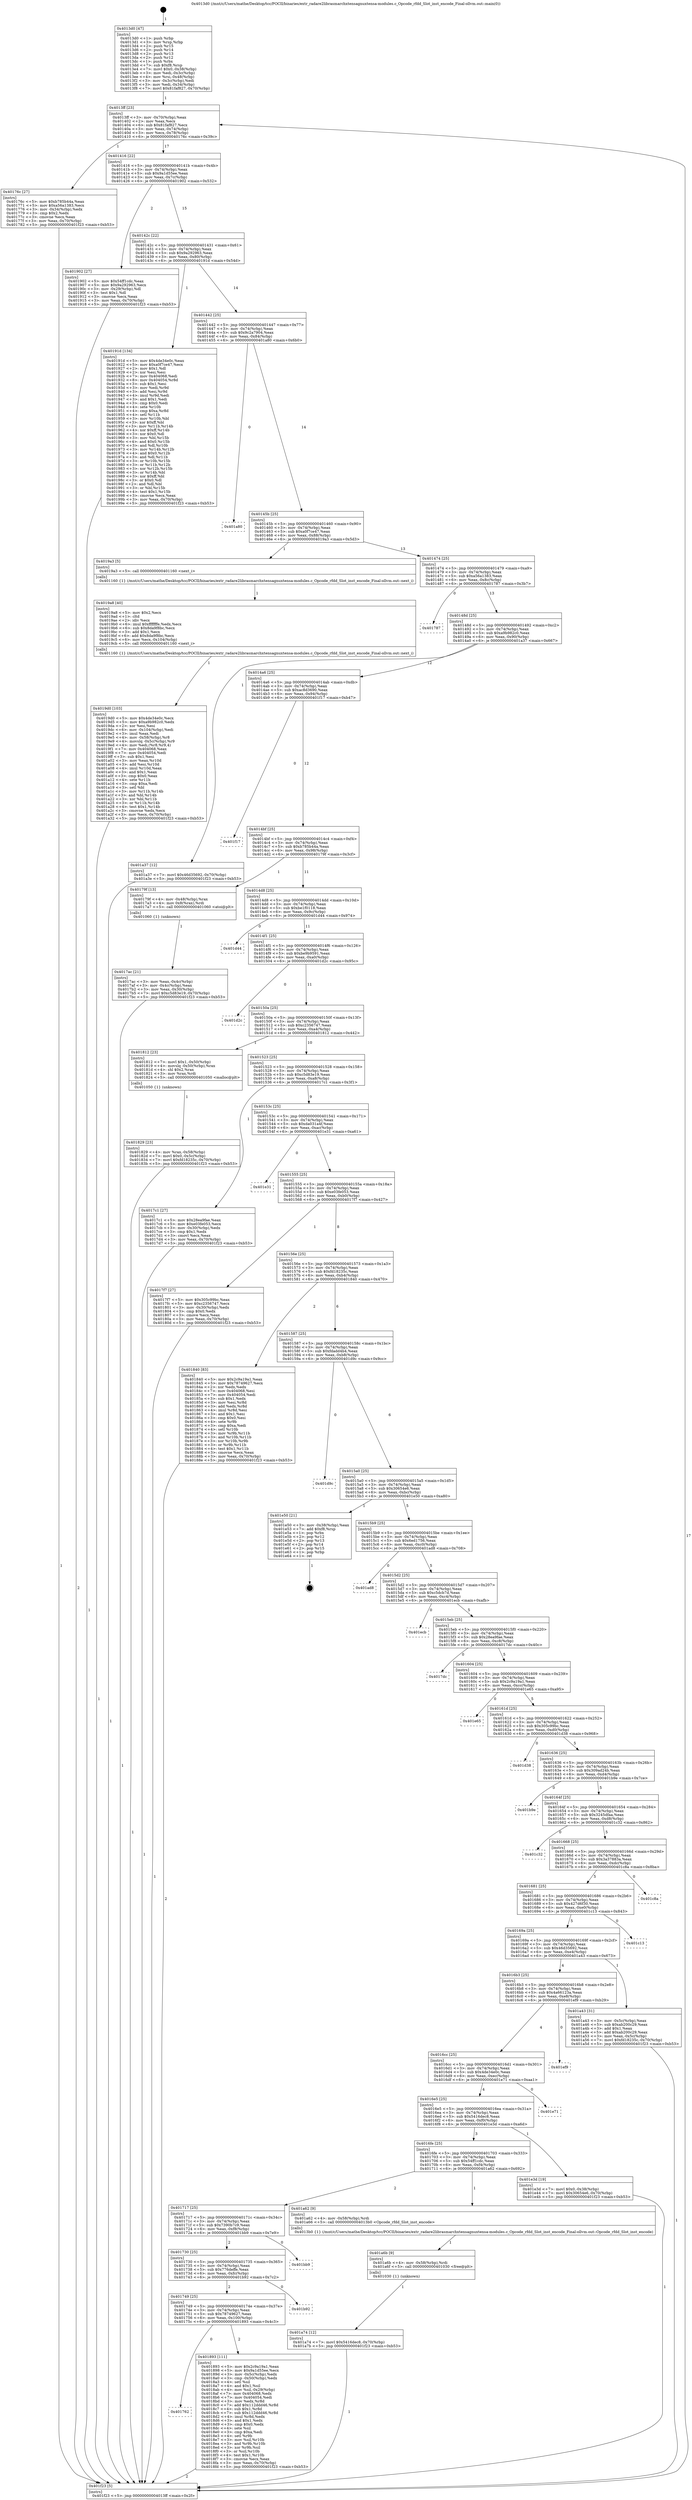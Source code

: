 digraph "0x4013d0" {
  label = "0x4013d0 (/mnt/c/Users/mathe/Desktop/tcc/POCII/binaries/extr_radare2librasmarchxtensagnuxtensa-modules.c_Opcode_rfdd_Slot_inst_encode_Final-ollvm.out::main(0))"
  labelloc = "t"
  node[shape=record]

  Entry [label="",width=0.3,height=0.3,shape=circle,fillcolor=black,style=filled]
  "0x4013ff" [label="{
     0x4013ff [23]\l
     | [instrs]\l
     &nbsp;&nbsp;0x4013ff \<+3\>: mov -0x70(%rbp),%eax\l
     &nbsp;&nbsp;0x401402 \<+2\>: mov %eax,%ecx\l
     &nbsp;&nbsp;0x401404 \<+6\>: sub $0x81faf827,%ecx\l
     &nbsp;&nbsp;0x40140a \<+3\>: mov %eax,-0x74(%rbp)\l
     &nbsp;&nbsp;0x40140d \<+3\>: mov %ecx,-0x78(%rbp)\l
     &nbsp;&nbsp;0x401410 \<+6\>: je 000000000040176c \<main+0x39c\>\l
  }"]
  "0x40176c" [label="{
     0x40176c [27]\l
     | [instrs]\l
     &nbsp;&nbsp;0x40176c \<+5\>: mov $0xb785b44a,%eax\l
     &nbsp;&nbsp;0x401771 \<+5\>: mov $0xa56a1383,%ecx\l
     &nbsp;&nbsp;0x401776 \<+3\>: mov -0x34(%rbp),%edx\l
     &nbsp;&nbsp;0x401779 \<+3\>: cmp $0x2,%edx\l
     &nbsp;&nbsp;0x40177c \<+3\>: cmovne %ecx,%eax\l
     &nbsp;&nbsp;0x40177f \<+3\>: mov %eax,-0x70(%rbp)\l
     &nbsp;&nbsp;0x401782 \<+5\>: jmp 0000000000401f23 \<main+0xb53\>\l
  }"]
  "0x401416" [label="{
     0x401416 [22]\l
     | [instrs]\l
     &nbsp;&nbsp;0x401416 \<+5\>: jmp 000000000040141b \<main+0x4b\>\l
     &nbsp;&nbsp;0x40141b \<+3\>: mov -0x74(%rbp),%eax\l
     &nbsp;&nbsp;0x40141e \<+5\>: sub $0x9a1d55ee,%eax\l
     &nbsp;&nbsp;0x401423 \<+3\>: mov %eax,-0x7c(%rbp)\l
     &nbsp;&nbsp;0x401426 \<+6\>: je 0000000000401902 \<main+0x532\>\l
  }"]
  "0x401f23" [label="{
     0x401f23 [5]\l
     | [instrs]\l
     &nbsp;&nbsp;0x401f23 \<+5\>: jmp 00000000004013ff \<main+0x2f\>\l
  }"]
  "0x4013d0" [label="{
     0x4013d0 [47]\l
     | [instrs]\l
     &nbsp;&nbsp;0x4013d0 \<+1\>: push %rbp\l
     &nbsp;&nbsp;0x4013d1 \<+3\>: mov %rsp,%rbp\l
     &nbsp;&nbsp;0x4013d4 \<+2\>: push %r15\l
     &nbsp;&nbsp;0x4013d6 \<+2\>: push %r14\l
     &nbsp;&nbsp;0x4013d8 \<+2\>: push %r13\l
     &nbsp;&nbsp;0x4013da \<+2\>: push %r12\l
     &nbsp;&nbsp;0x4013dc \<+1\>: push %rbx\l
     &nbsp;&nbsp;0x4013dd \<+7\>: sub $0xf8,%rsp\l
     &nbsp;&nbsp;0x4013e4 \<+7\>: movl $0x0,-0x38(%rbp)\l
     &nbsp;&nbsp;0x4013eb \<+3\>: mov %edi,-0x3c(%rbp)\l
     &nbsp;&nbsp;0x4013ee \<+4\>: mov %rsi,-0x48(%rbp)\l
     &nbsp;&nbsp;0x4013f2 \<+3\>: mov -0x3c(%rbp),%edi\l
     &nbsp;&nbsp;0x4013f5 \<+3\>: mov %edi,-0x34(%rbp)\l
     &nbsp;&nbsp;0x4013f8 \<+7\>: movl $0x81faf827,-0x70(%rbp)\l
  }"]
  Exit [label="",width=0.3,height=0.3,shape=circle,fillcolor=black,style=filled,peripheries=2]
  "0x401902" [label="{
     0x401902 [27]\l
     | [instrs]\l
     &nbsp;&nbsp;0x401902 \<+5\>: mov $0x54ff1cdc,%eax\l
     &nbsp;&nbsp;0x401907 \<+5\>: mov $0x9a292963,%ecx\l
     &nbsp;&nbsp;0x40190c \<+3\>: mov -0x29(%rbp),%dl\l
     &nbsp;&nbsp;0x40190f \<+3\>: test $0x1,%dl\l
     &nbsp;&nbsp;0x401912 \<+3\>: cmovne %ecx,%eax\l
     &nbsp;&nbsp;0x401915 \<+3\>: mov %eax,-0x70(%rbp)\l
     &nbsp;&nbsp;0x401918 \<+5\>: jmp 0000000000401f23 \<main+0xb53\>\l
  }"]
  "0x40142c" [label="{
     0x40142c [22]\l
     | [instrs]\l
     &nbsp;&nbsp;0x40142c \<+5\>: jmp 0000000000401431 \<main+0x61\>\l
     &nbsp;&nbsp;0x401431 \<+3\>: mov -0x74(%rbp),%eax\l
     &nbsp;&nbsp;0x401434 \<+5\>: sub $0x9a292963,%eax\l
     &nbsp;&nbsp;0x401439 \<+3\>: mov %eax,-0x80(%rbp)\l
     &nbsp;&nbsp;0x40143c \<+6\>: je 000000000040191d \<main+0x54d\>\l
  }"]
  "0x401a74" [label="{
     0x401a74 [12]\l
     | [instrs]\l
     &nbsp;&nbsp;0x401a74 \<+7\>: movl $0x5416dec8,-0x70(%rbp)\l
     &nbsp;&nbsp;0x401a7b \<+5\>: jmp 0000000000401f23 \<main+0xb53\>\l
  }"]
  "0x40191d" [label="{
     0x40191d [134]\l
     | [instrs]\l
     &nbsp;&nbsp;0x40191d \<+5\>: mov $0x4de34e0c,%eax\l
     &nbsp;&nbsp;0x401922 \<+5\>: mov $0xa0f7ce47,%ecx\l
     &nbsp;&nbsp;0x401927 \<+2\>: mov $0x1,%dl\l
     &nbsp;&nbsp;0x401929 \<+2\>: xor %esi,%esi\l
     &nbsp;&nbsp;0x40192b \<+7\>: mov 0x404068,%edi\l
     &nbsp;&nbsp;0x401932 \<+8\>: mov 0x404054,%r8d\l
     &nbsp;&nbsp;0x40193a \<+3\>: sub $0x1,%esi\l
     &nbsp;&nbsp;0x40193d \<+3\>: mov %edi,%r9d\l
     &nbsp;&nbsp;0x401940 \<+3\>: add %esi,%r9d\l
     &nbsp;&nbsp;0x401943 \<+4\>: imul %r9d,%edi\l
     &nbsp;&nbsp;0x401947 \<+3\>: and $0x1,%edi\l
     &nbsp;&nbsp;0x40194a \<+3\>: cmp $0x0,%edi\l
     &nbsp;&nbsp;0x40194d \<+4\>: sete %r10b\l
     &nbsp;&nbsp;0x401951 \<+4\>: cmp $0xa,%r8d\l
     &nbsp;&nbsp;0x401955 \<+4\>: setl %r11b\l
     &nbsp;&nbsp;0x401959 \<+3\>: mov %r10b,%bl\l
     &nbsp;&nbsp;0x40195c \<+3\>: xor $0xff,%bl\l
     &nbsp;&nbsp;0x40195f \<+3\>: mov %r11b,%r14b\l
     &nbsp;&nbsp;0x401962 \<+4\>: xor $0xff,%r14b\l
     &nbsp;&nbsp;0x401966 \<+3\>: xor $0x0,%dl\l
     &nbsp;&nbsp;0x401969 \<+3\>: mov %bl,%r15b\l
     &nbsp;&nbsp;0x40196c \<+4\>: and $0x0,%r15b\l
     &nbsp;&nbsp;0x401970 \<+3\>: and %dl,%r10b\l
     &nbsp;&nbsp;0x401973 \<+3\>: mov %r14b,%r12b\l
     &nbsp;&nbsp;0x401976 \<+4\>: and $0x0,%r12b\l
     &nbsp;&nbsp;0x40197a \<+3\>: and %dl,%r11b\l
     &nbsp;&nbsp;0x40197d \<+3\>: or %r10b,%r15b\l
     &nbsp;&nbsp;0x401980 \<+3\>: or %r11b,%r12b\l
     &nbsp;&nbsp;0x401983 \<+3\>: xor %r12b,%r15b\l
     &nbsp;&nbsp;0x401986 \<+3\>: or %r14b,%bl\l
     &nbsp;&nbsp;0x401989 \<+3\>: xor $0xff,%bl\l
     &nbsp;&nbsp;0x40198c \<+3\>: or $0x0,%dl\l
     &nbsp;&nbsp;0x40198f \<+2\>: and %dl,%bl\l
     &nbsp;&nbsp;0x401991 \<+3\>: or %bl,%r15b\l
     &nbsp;&nbsp;0x401994 \<+4\>: test $0x1,%r15b\l
     &nbsp;&nbsp;0x401998 \<+3\>: cmovne %ecx,%eax\l
     &nbsp;&nbsp;0x40199b \<+3\>: mov %eax,-0x70(%rbp)\l
     &nbsp;&nbsp;0x40199e \<+5\>: jmp 0000000000401f23 \<main+0xb53\>\l
  }"]
  "0x401442" [label="{
     0x401442 [25]\l
     | [instrs]\l
     &nbsp;&nbsp;0x401442 \<+5\>: jmp 0000000000401447 \<main+0x77\>\l
     &nbsp;&nbsp;0x401447 \<+3\>: mov -0x74(%rbp),%eax\l
     &nbsp;&nbsp;0x40144a \<+5\>: sub $0x9c2a7904,%eax\l
     &nbsp;&nbsp;0x40144f \<+6\>: mov %eax,-0x84(%rbp)\l
     &nbsp;&nbsp;0x401455 \<+6\>: je 0000000000401a80 \<main+0x6b0\>\l
  }"]
  "0x401a6b" [label="{
     0x401a6b [9]\l
     | [instrs]\l
     &nbsp;&nbsp;0x401a6b \<+4\>: mov -0x58(%rbp),%rdi\l
     &nbsp;&nbsp;0x401a6f \<+5\>: call 0000000000401030 \<free@plt\>\l
     | [calls]\l
     &nbsp;&nbsp;0x401030 \{1\} (unknown)\l
  }"]
  "0x401a80" [label="{
     0x401a80\l
  }", style=dashed]
  "0x40145b" [label="{
     0x40145b [25]\l
     | [instrs]\l
     &nbsp;&nbsp;0x40145b \<+5\>: jmp 0000000000401460 \<main+0x90\>\l
     &nbsp;&nbsp;0x401460 \<+3\>: mov -0x74(%rbp),%eax\l
     &nbsp;&nbsp;0x401463 \<+5\>: sub $0xa0f7ce47,%eax\l
     &nbsp;&nbsp;0x401468 \<+6\>: mov %eax,-0x88(%rbp)\l
     &nbsp;&nbsp;0x40146e \<+6\>: je 00000000004019a3 \<main+0x5d3\>\l
  }"]
  "0x4019d0" [label="{
     0x4019d0 [103]\l
     | [instrs]\l
     &nbsp;&nbsp;0x4019d0 \<+5\>: mov $0x4de34e0c,%ecx\l
     &nbsp;&nbsp;0x4019d5 \<+5\>: mov $0xa9b982c0,%edx\l
     &nbsp;&nbsp;0x4019da \<+2\>: xor %esi,%esi\l
     &nbsp;&nbsp;0x4019dc \<+6\>: mov -0x104(%rbp),%edi\l
     &nbsp;&nbsp;0x4019e2 \<+3\>: imul %eax,%edi\l
     &nbsp;&nbsp;0x4019e5 \<+4\>: mov -0x58(%rbp),%r8\l
     &nbsp;&nbsp;0x4019e9 \<+4\>: movslq -0x5c(%rbp),%r9\l
     &nbsp;&nbsp;0x4019ed \<+4\>: mov %edi,(%r8,%r9,4)\l
     &nbsp;&nbsp;0x4019f1 \<+7\>: mov 0x404068,%eax\l
     &nbsp;&nbsp;0x4019f8 \<+7\>: mov 0x404054,%edi\l
     &nbsp;&nbsp;0x4019ff \<+3\>: sub $0x1,%esi\l
     &nbsp;&nbsp;0x401a02 \<+3\>: mov %eax,%r10d\l
     &nbsp;&nbsp;0x401a05 \<+3\>: add %esi,%r10d\l
     &nbsp;&nbsp;0x401a08 \<+4\>: imul %r10d,%eax\l
     &nbsp;&nbsp;0x401a0c \<+3\>: and $0x1,%eax\l
     &nbsp;&nbsp;0x401a0f \<+3\>: cmp $0x0,%eax\l
     &nbsp;&nbsp;0x401a12 \<+4\>: sete %r11b\l
     &nbsp;&nbsp;0x401a16 \<+3\>: cmp $0xa,%edi\l
     &nbsp;&nbsp;0x401a19 \<+3\>: setl %bl\l
     &nbsp;&nbsp;0x401a1c \<+3\>: mov %r11b,%r14b\l
     &nbsp;&nbsp;0x401a1f \<+3\>: and %bl,%r14b\l
     &nbsp;&nbsp;0x401a22 \<+3\>: xor %bl,%r11b\l
     &nbsp;&nbsp;0x401a25 \<+3\>: or %r11b,%r14b\l
     &nbsp;&nbsp;0x401a28 \<+4\>: test $0x1,%r14b\l
     &nbsp;&nbsp;0x401a2c \<+3\>: cmovne %edx,%ecx\l
     &nbsp;&nbsp;0x401a2f \<+3\>: mov %ecx,-0x70(%rbp)\l
     &nbsp;&nbsp;0x401a32 \<+5\>: jmp 0000000000401f23 \<main+0xb53\>\l
  }"]
  "0x4019a3" [label="{
     0x4019a3 [5]\l
     | [instrs]\l
     &nbsp;&nbsp;0x4019a3 \<+5\>: call 0000000000401160 \<next_i\>\l
     | [calls]\l
     &nbsp;&nbsp;0x401160 \{1\} (/mnt/c/Users/mathe/Desktop/tcc/POCII/binaries/extr_radare2librasmarchxtensagnuxtensa-modules.c_Opcode_rfdd_Slot_inst_encode_Final-ollvm.out::next_i)\l
  }"]
  "0x401474" [label="{
     0x401474 [25]\l
     | [instrs]\l
     &nbsp;&nbsp;0x401474 \<+5\>: jmp 0000000000401479 \<main+0xa9\>\l
     &nbsp;&nbsp;0x401479 \<+3\>: mov -0x74(%rbp),%eax\l
     &nbsp;&nbsp;0x40147c \<+5\>: sub $0xa56a1383,%eax\l
     &nbsp;&nbsp;0x401481 \<+6\>: mov %eax,-0x8c(%rbp)\l
     &nbsp;&nbsp;0x401487 \<+6\>: je 0000000000401787 \<main+0x3b7\>\l
  }"]
  "0x4019a8" [label="{
     0x4019a8 [40]\l
     | [instrs]\l
     &nbsp;&nbsp;0x4019a8 \<+5\>: mov $0x2,%ecx\l
     &nbsp;&nbsp;0x4019ad \<+1\>: cltd\l
     &nbsp;&nbsp;0x4019ae \<+2\>: idiv %ecx\l
     &nbsp;&nbsp;0x4019b0 \<+6\>: imul $0xfffffffe,%edx,%ecx\l
     &nbsp;&nbsp;0x4019b6 \<+6\>: sub $0x8da9f8bc,%ecx\l
     &nbsp;&nbsp;0x4019bc \<+3\>: add $0x1,%ecx\l
     &nbsp;&nbsp;0x4019bf \<+6\>: add $0x8da9f8bc,%ecx\l
     &nbsp;&nbsp;0x4019c5 \<+6\>: mov %ecx,-0x104(%rbp)\l
     &nbsp;&nbsp;0x4019cb \<+5\>: call 0000000000401160 \<next_i\>\l
     | [calls]\l
     &nbsp;&nbsp;0x401160 \{1\} (/mnt/c/Users/mathe/Desktop/tcc/POCII/binaries/extr_radare2librasmarchxtensagnuxtensa-modules.c_Opcode_rfdd_Slot_inst_encode_Final-ollvm.out::next_i)\l
  }"]
  "0x401787" [label="{
     0x401787\l
  }", style=dashed]
  "0x40148d" [label="{
     0x40148d [25]\l
     | [instrs]\l
     &nbsp;&nbsp;0x40148d \<+5\>: jmp 0000000000401492 \<main+0xc2\>\l
     &nbsp;&nbsp;0x401492 \<+3\>: mov -0x74(%rbp),%eax\l
     &nbsp;&nbsp;0x401495 \<+5\>: sub $0xa9b982c0,%eax\l
     &nbsp;&nbsp;0x40149a \<+6\>: mov %eax,-0x90(%rbp)\l
     &nbsp;&nbsp;0x4014a0 \<+6\>: je 0000000000401a37 \<main+0x667\>\l
  }"]
  "0x401762" [label="{
     0x401762\l
  }", style=dashed]
  "0x401a37" [label="{
     0x401a37 [12]\l
     | [instrs]\l
     &nbsp;&nbsp;0x401a37 \<+7\>: movl $0x46d35692,-0x70(%rbp)\l
     &nbsp;&nbsp;0x401a3e \<+5\>: jmp 0000000000401f23 \<main+0xb53\>\l
  }"]
  "0x4014a6" [label="{
     0x4014a6 [25]\l
     | [instrs]\l
     &nbsp;&nbsp;0x4014a6 \<+5\>: jmp 00000000004014ab \<main+0xdb\>\l
     &nbsp;&nbsp;0x4014ab \<+3\>: mov -0x74(%rbp),%eax\l
     &nbsp;&nbsp;0x4014ae \<+5\>: sub $0xac8d3690,%eax\l
     &nbsp;&nbsp;0x4014b3 \<+6\>: mov %eax,-0x94(%rbp)\l
     &nbsp;&nbsp;0x4014b9 \<+6\>: je 0000000000401f17 \<main+0xb47\>\l
  }"]
  "0x401893" [label="{
     0x401893 [111]\l
     | [instrs]\l
     &nbsp;&nbsp;0x401893 \<+5\>: mov $0x2c9a19a1,%eax\l
     &nbsp;&nbsp;0x401898 \<+5\>: mov $0x9a1d55ee,%ecx\l
     &nbsp;&nbsp;0x40189d \<+3\>: mov -0x5c(%rbp),%edx\l
     &nbsp;&nbsp;0x4018a0 \<+3\>: cmp -0x50(%rbp),%edx\l
     &nbsp;&nbsp;0x4018a3 \<+4\>: setl %sil\l
     &nbsp;&nbsp;0x4018a7 \<+4\>: and $0x1,%sil\l
     &nbsp;&nbsp;0x4018ab \<+4\>: mov %sil,-0x29(%rbp)\l
     &nbsp;&nbsp;0x4018af \<+7\>: mov 0x404068,%edx\l
     &nbsp;&nbsp;0x4018b6 \<+7\>: mov 0x404054,%edi\l
     &nbsp;&nbsp;0x4018bd \<+3\>: mov %edx,%r8d\l
     &nbsp;&nbsp;0x4018c0 \<+7\>: add $0x112ddd46,%r8d\l
     &nbsp;&nbsp;0x4018c7 \<+4\>: sub $0x1,%r8d\l
     &nbsp;&nbsp;0x4018cb \<+7\>: sub $0x112ddd46,%r8d\l
     &nbsp;&nbsp;0x4018d2 \<+4\>: imul %r8d,%edx\l
     &nbsp;&nbsp;0x4018d6 \<+3\>: and $0x1,%edx\l
     &nbsp;&nbsp;0x4018d9 \<+3\>: cmp $0x0,%edx\l
     &nbsp;&nbsp;0x4018dc \<+4\>: sete %sil\l
     &nbsp;&nbsp;0x4018e0 \<+3\>: cmp $0xa,%edi\l
     &nbsp;&nbsp;0x4018e3 \<+4\>: setl %r9b\l
     &nbsp;&nbsp;0x4018e7 \<+3\>: mov %sil,%r10b\l
     &nbsp;&nbsp;0x4018ea \<+3\>: and %r9b,%r10b\l
     &nbsp;&nbsp;0x4018ed \<+3\>: xor %r9b,%sil\l
     &nbsp;&nbsp;0x4018f0 \<+3\>: or %sil,%r10b\l
     &nbsp;&nbsp;0x4018f3 \<+4\>: test $0x1,%r10b\l
     &nbsp;&nbsp;0x4018f7 \<+3\>: cmovne %ecx,%eax\l
     &nbsp;&nbsp;0x4018fa \<+3\>: mov %eax,-0x70(%rbp)\l
     &nbsp;&nbsp;0x4018fd \<+5\>: jmp 0000000000401f23 \<main+0xb53\>\l
  }"]
  "0x401f17" [label="{
     0x401f17\l
  }", style=dashed]
  "0x4014bf" [label="{
     0x4014bf [25]\l
     | [instrs]\l
     &nbsp;&nbsp;0x4014bf \<+5\>: jmp 00000000004014c4 \<main+0xf4\>\l
     &nbsp;&nbsp;0x4014c4 \<+3\>: mov -0x74(%rbp),%eax\l
     &nbsp;&nbsp;0x4014c7 \<+5\>: sub $0xb785b44a,%eax\l
     &nbsp;&nbsp;0x4014cc \<+6\>: mov %eax,-0x98(%rbp)\l
     &nbsp;&nbsp;0x4014d2 \<+6\>: je 000000000040179f \<main+0x3cf\>\l
  }"]
  "0x401749" [label="{
     0x401749 [25]\l
     | [instrs]\l
     &nbsp;&nbsp;0x401749 \<+5\>: jmp 000000000040174e \<main+0x37e\>\l
     &nbsp;&nbsp;0x40174e \<+3\>: mov -0x74(%rbp),%eax\l
     &nbsp;&nbsp;0x401751 \<+5\>: sub $0x78749627,%eax\l
     &nbsp;&nbsp;0x401756 \<+6\>: mov %eax,-0x100(%rbp)\l
     &nbsp;&nbsp;0x40175c \<+6\>: je 0000000000401893 \<main+0x4c3\>\l
  }"]
  "0x40179f" [label="{
     0x40179f [13]\l
     | [instrs]\l
     &nbsp;&nbsp;0x40179f \<+4\>: mov -0x48(%rbp),%rax\l
     &nbsp;&nbsp;0x4017a3 \<+4\>: mov 0x8(%rax),%rdi\l
     &nbsp;&nbsp;0x4017a7 \<+5\>: call 0000000000401060 \<atoi@plt\>\l
     | [calls]\l
     &nbsp;&nbsp;0x401060 \{1\} (unknown)\l
  }"]
  "0x4014d8" [label="{
     0x4014d8 [25]\l
     | [instrs]\l
     &nbsp;&nbsp;0x4014d8 \<+5\>: jmp 00000000004014dd \<main+0x10d\>\l
     &nbsp;&nbsp;0x4014dd \<+3\>: mov -0x74(%rbp),%eax\l
     &nbsp;&nbsp;0x4014e0 \<+5\>: sub $0xbe1f0118,%eax\l
     &nbsp;&nbsp;0x4014e5 \<+6\>: mov %eax,-0x9c(%rbp)\l
     &nbsp;&nbsp;0x4014eb \<+6\>: je 0000000000401d44 \<main+0x974\>\l
  }"]
  "0x4017ac" [label="{
     0x4017ac [21]\l
     | [instrs]\l
     &nbsp;&nbsp;0x4017ac \<+3\>: mov %eax,-0x4c(%rbp)\l
     &nbsp;&nbsp;0x4017af \<+3\>: mov -0x4c(%rbp),%eax\l
     &nbsp;&nbsp;0x4017b2 \<+3\>: mov %eax,-0x30(%rbp)\l
     &nbsp;&nbsp;0x4017b5 \<+7\>: movl $0xc5d83e19,-0x70(%rbp)\l
     &nbsp;&nbsp;0x4017bc \<+5\>: jmp 0000000000401f23 \<main+0xb53\>\l
  }"]
  "0x401b92" [label="{
     0x401b92\l
  }", style=dashed]
  "0x401d44" [label="{
     0x401d44\l
  }", style=dashed]
  "0x4014f1" [label="{
     0x4014f1 [25]\l
     | [instrs]\l
     &nbsp;&nbsp;0x4014f1 \<+5\>: jmp 00000000004014f6 \<main+0x126\>\l
     &nbsp;&nbsp;0x4014f6 \<+3\>: mov -0x74(%rbp),%eax\l
     &nbsp;&nbsp;0x4014f9 \<+5\>: sub $0xbe9b9591,%eax\l
     &nbsp;&nbsp;0x4014fe \<+6\>: mov %eax,-0xa0(%rbp)\l
     &nbsp;&nbsp;0x401504 \<+6\>: je 0000000000401d2c \<main+0x95c\>\l
  }"]
  "0x401730" [label="{
     0x401730 [25]\l
     | [instrs]\l
     &nbsp;&nbsp;0x401730 \<+5\>: jmp 0000000000401735 \<main+0x365\>\l
     &nbsp;&nbsp;0x401735 \<+3\>: mov -0x74(%rbp),%eax\l
     &nbsp;&nbsp;0x401738 \<+5\>: sub $0x776deffe,%eax\l
     &nbsp;&nbsp;0x40173d \<+6\>: mov %eax,-0xfc(%rbp)\l
     &nbsp;&nbsp;0x401743 \<+6\>: je 0000000000401b92 \<main+0x7c2\>\l
  }"]
  "0x401d2c" [label="{
     0x401d2c\l
  }", style=dashed]
  "0x40150a" [label="{
     0x40150a [25]\l
     | [instrs]\l
     &nbsp;&nbsp;0x40150a \<+5\>: jmp 000000000040150f \<main+0x13f\>\l
     &nbsp;&nbsp;0x40150f \<+3\>: mov -0x74(%rbp),%eax\l
     &nbsp;&nbsp;0x401512 \<+5\>: sub $0xc2356747,%eax\l
     &nbsp;&nbsp;0x401517 \<+6\>: mov %eax,-0xa4(%rbp)\l
     &nbsp;&nbsp;0x40151d \<+6\>: je 0000000000401812 \<main+0x442\>\l
  }"]
  "0x401bb9" [label="{
     0x401bb9\l
  }", style=dashed]
  "0x401812" [label="{
     0x401812 [23]\l
     | [instrs]\l
     &nbsp;&nbsp;0x401812 \<+7\>: movl $0x1,-0x50(%rbp)\l
     &nbsp;&nbsp;0x401819 \<+4\>: movslq -0x50(%rbp),%rax\l
     &nbsp;&nbsp;0x40181d \<+4\>: shl $0x2,%rax\l
     &nbsp;&nbsp;0x401821 \<+3\>: mov %rax,%rdi\l
     &nbsp;&nbsp;0x401824 \<+5\>: call 0000000000401050 \<malloc@plt\>\l
     | [calls]\l
     &nbsp;&nbsp;0x401050 \{1\} (unknown)\l
  }"]
  "0x401523" [label="{
     0x401523 [25]\l
     | [instrs]\l
     &nbsp;&nbsp;0x401523 \<+5\>: jmp 0000000000401528 \<main+0x158\>\l
     &nbsp;&nbsp;0x401528 \<+3\>: mov -0x74(%rbp),%eax\l
     &nbsp;&nbsp;0x40152b \<+5\>: sub $0xc5d83e19,%eax\l
     &nbsp;&nbsp;0x401530 \<+6\>: mov %eax,-0xa8(%rbp)\l
     &nbsp;&nbsp;0x401536 \<+6\>: je 00000000004017c1 \<main+0x3f1\>\l
  }"]
  "0x401717" [label="{
     0x401717 [25]\l
     | [instrs]\l
     &nbsp;&nbsp;0x401717 \<+5\>: jmp 000000000040171c \<main+0x34c\>\l
     &nbsp;&nbsp;0x40171c \<+3\>: mov -0x74(%rbp),%eax\l
     &nbsp;&nbsp;0x40171f \<+5\>: sub $0x7390b7c9,%eax\l
     &nbsp;&nbsp;0x401724 \<+6\>: mov %eax,-0xf8(%rbp)\l
     &nbsp;&nbsp;0x40172a \<+6\>: je 0000000000401bb9 \<main+0x7e9\>\l
  }"]
  "0x4017c1" [label="{
     0x4017c1 [27]\l
     | [instrs]\l
     &nbsp;&nbsp;0x4017c1 \<+5\>: mov $0x28ea9fae,%eax\l
     &nbsp;&nbsp;0x4017c6 \<+5\>: mov $0xe03fe053,%ecx\l
     &nbsp;&nbsp;0x4017cb \<+3\>: mov -0x30(%rbp),%edx\l
     &nbsp;&nbsp;0x4017ce \<+3\>: cmp $0x1,%edx\l
     &nbsp;&nbsp;0x4017d1 \<+3\>: cmovl %ecx,%eax\l
     &nbsp;&nbsp;0x4017d4 \<+3\>: mov %eax,-0x70(%rbp)\l
     &nbsp;&nbsp;0x4017d7 \<+5\>: jmp 0000000000401f23 \<main+0xb53\>\l
  }"]
  "0x40153c" [label="{
     0x40153c [25]\l
     | [instrs]\l
     &nbsp;&nbsp;0x40153c \<+5\>: jmp 0000000000401541 \<main+0x171\>\l
     &nbsp;&nbsp;0x401541 \<+3\>: mov -0x74(%rbp),%eax\l
     &nbsp;&nbsp;0x401544 \<+5\>: sub $0xda031a4f,%eax\l
     &nbsp;&nbsp;0x401549 \<+6\>: mov %eax,-0xac(%rbp)\l
     &nbsp;&nbsp;0x40154f \<+6\>: je 0000000000401e31 \<main+0xa61\>\l
  }"]
  "0x401a62" [label="{
     0x401a62 [9]\l
     | [instrs]\l
     &nbsp;&nbsp;0x401a62 \<+4\>: mov -0x58(%rbp),%rdi\l
     &nbsp;&nbsp;0x401a66 \<+5\>: call 00000000004013b0 \<Opcode_rfdd_Slot_inst_encode\>\l
     | [calls]\l
     &nbsp;&nbsp;0x4013b0 \{1\} (/mnt/c/Users/mathe/Desktop/tcc/POCII/binaries/extr_radare2librasmarchxtensagnuxtensa-modules.c_Opcode_rfdd_Slot_inst_encode_Final-ollvm.out::Opcode_rfdd_Slot_inst_encode)\l
  }"]
  "0x401e31" [label="{
     0x401e31\l
  }", style=dashed]
  "0x401555" [label="{
     0x401555 [25]\l
     | [instrs]\l
     &nbsp;&nbsp;0x401555 \<+5\>: jmp 000000000040155a \<main+0x18a\>\l
     &nbsp;&nbsp;0x40155a \<+3\>: mov -0x74(%rbp),%eax\l
     &nbsp;&nbsp;0x40155d \<+5\>: sub $0xe03fe053,%eax\l
     &nbsp;&nbsp;0x401562 \<+6\>: mov %eax,-0xb0(%rbp)\l
     &nbsp;&nbsp;0x401568 \<+6\>: je 00000000004017f7 \<main+0x427\>\l
  }"]
  "0x4016fe" [label="{
     0x4016fe [25]\l
     | [instrs]\l
     &nbsp;&nbsp;0x4016fe \<+5\>: jmp 0000000000401703 \<main+0x333\>\l
     &nbsp;&nbsp;0x401703 \<+3\>: mov -0x74(%rbp),%eax\l
     &nbsp;&nbsp;0x401706 \<+5\>: sub $0x54ff1cdc,%eax\l
     &nbsp;&nbsp;0x40170b \<+6\>: mov %eax,-0xf4(%rbp)\l
     &nbsp;&nbsp;0x401711 \<+6\>: je 0000000000401a62 \<main+0x692\>\l
  }"]
  "0x4017f7" [label="{
     0x4017f7 [27]\l
     | [instrs]\l
     &nbsp;&nbsp;0x4017f7 \<+5\>: mov $0x305c99bc,%eax\l
     &nbsp;&nbsp;0x4017fc \<+5\>: mov $0xc2356747,%ecx\l
     &nbsp;&nbsp;0x401801 \<+3\>: mov -0x30(%rbp),%edx\l
     &nbsp;&nbsp;0x401804 \<+3\>: cmp $0x0,%edx\l
     &nbsp;&nbsp;0x401807 \<+3\>: cmove %ecx,%eax\l
     &nbsp;&nbsp;0x40180a \<+3\>: mov %eax,-0x70(%rbp)\l
     &nbsp;&nbsp;0x40180d \<+5\>: jmp 0000000000401f23 \<main+0xb53\>\l
  }"]
  "0x40156e" [label="{
     0x40156e [25]\l
     | [instrs]\l
     &nbsp;&nbsp;0x40156e \<+5\>: jmp 0000000000401573 \<main+0x1a3\>\l
     &nbsp;&nbsp;0x401573 \<+3\>: mov -0x74(%rbp),%eax\l
     &nbsp;&nbsp;0x401576 \<+5\>: sub $0xfd18235c,%eax\l
     &nbsp;&nbsp;0x40157b \<+6\>: mov %eax,-0xb4(%rbp)\l
     &nbsp;&nbsp;0x401581 \<+6\>: je 0000000000401840 \<main+0x470\>\l
  }"]
  "0x401829" [label="{
     0x401829 [23]\l
     | [instrs]\l
     &nbsp;&nbsp;0x401829 \<+4\>: mov %rax,-0x58(%rbp)\l
     &nbsp;&nbsp;0x40182d \<+7\>: movl $0x0,-0x5c(%rbp)\l
     &nbsp;&nbsp;0x401834 \<+7\>: movl $0xfd18235c,-0x70(%rbp)\l
     &nbsp;&nbsp;0x40183b \<+5\>: jmp 0000000000401f23 \<main+0xb53\>\l
  }"]
  "0x401e3d" [label="{
     0x401e3d [19]\l
     | [instrs]\l
     &nbsp;&nbsp;0x401e3d \<+7\>: movl $0x0,-0x38(%rbp)\l
     &nbsp;&nbsp;0x401e44 \<+7\>: movl $0x30654e6,-0x70(%rbp)\l
     &nbsp;&nbsp;0x401e4b \<+5\>: jmp 0000000000401f23 \<main+0xb53\>\l
  }"]
  "0x401840" [label="{
     0x401840 [83]\l
     | [instrs]\l
     &nbsp;&nbsp;0x401840 \<+5\>: mov $0x2c9a19a1,%eax\l
     &nbsp;&nbsp;0x401845 \<+5\>: mov $0x78749627,%ecx\l
     &nbsp;&nbsp;0x40184a \<+2\>: xor %edx,%edx\l
     &nbsp;&nbsp;0x40184c \<+7\>: mov 0x404068,%esi\l
     &nbsp;&nbsp;0x401853 \<+7\>: mov 0x404054,%edi\l
     &nbsp;&nbsp;0x40185a \<+3\>: sub $0x1,%edx\l
     &nbsp;&nbsp;0x40185d \<+3\>: mov %esi,%r8d\l
     &nbsp;&nbsp;0x401860 \<+3\>: add %edx,%r8d\l
     &nbsp;&nbsp;0x401863 \<+4\>: imul %r8d,%esi\l
     &nbsp;&nbsp;0x401867 \<+3\>: and $0x1,%esi\l
     &nbsp;&nbsp;0x40186a \<+3\>: cmp $0x0,%esi\l
     &nbsp;&nbsp;0x40186d \<+4\>: sete %r9b\l
     &nbsp;&nbsp;0x401871 \<+3\>: cmp $0xa,%edi\l
     &nbsp;&nbsp;0x401874 \<+4\>: setl %r10b\l
     &nbsp;&nbsp;0x401878 \<+3\>: mov %r9b,%r11b\l
     &nbsp;&nbsp;0x40187b \<+3\>: and %r10b,%r11b\l
     &nbsp;&nbsp;0x40187e \<+3\>: xor %r10b,%r9b\l
     &nbsp;&nbsp;0x401881 \<+3\>: or %r9b,%r11b\l
     &nbsp;&nbsp;0x401884 \<+4\>: test $0x1,%r11b\l
     &nbsp;&nbsp;0x401888 \<+3\>: cmovne %ecx,%eax\l
     &nbsp;&nbsp;0x40188b \<+3\>: mov %eax,-0x70(%rbp)\l
     &nbsp;&nbsp;0x40188e \<+5\>: jmp 0000000000401f23 \<main+0xb53\>\l
  }"]
  "0x401587" [label="{
     0x401587 [25]\l
     | [instrs]\l
     &nbsp;&nbsp;0x401587 \<+5\>: jmp 000000000040158c \<main+0x1bc\>\l
     &nbsp;&nbsp;0x40158c \<+3\>: mov -0x74(%rbp),%eax\l
     &nbsp;&nbsp;0x40158f \<+5\>: sub $0xfdadd4b4,%eax\l
     &nbsp;&nbsp;0x401594 \<+6\>: mov %eax,-0xb8(%rbp)\l
     &nbsp;&nbsp;0x40159a \<+6\>: je 0000000000401d9c \<main+0x9cc\>\l
  }"]
  "0x4016e5" [label="{
     0x4016e5 [25]\l
     | [instrs]\l
     &nbsp;&nbsp;0x4016e5 \<+5\>: jmp 00000000004016ea \<main+0x31a\>\l
     &nbsp;&nbsp;0x4016ea \<+3\>: mov -0x74(%rbp),%eax\l
     &nbsp;&nbsp;0x4016ed \<+5\>: sub $0x5416dec8,%eax\l
     &nbsp;&nbsp;0x4016f2 \<+6\>: mov %eax,-0xf0(%rbp)\l
     &nbsp;&nbsp;0x4016f8 \<+6\>: je 0000000000401e3d \<main+0xa6d\>\l
  }"]
  "0x401d9c" [label="{
     0x401d9c\l
  }", style=dashed]
  "0x4015a0" [label="{
     0x4015a0 [25]\l
     | [instrs]\l
     &nbsp;&nbsp;0x4015a0 \<+5\>: jmp 00000000004015a5 \<main+0x1d5\>\l
     &nbsp;&nbsp;0x4015a5 \<+3\>: mov -0x74(%rbp),%eax\l
     &nbsp;&nbsp;0x4015a8 \<+5\>: sub $0x30654e6,%eax\l
     &nbsp;&nbsp;0x4015ad \<+6\>: mov %eax,-0xbc(%rbp)\l
     &nbsp;&nbsp;0x4015b3 \<+6\>: je 0000000000401e50 \<main+0xa80\>\l
  }"]
  "0x401e71" [label="{
     0x401e71\l
  }", style=dashed]
  "0x401e50" [label="{
     0x401e50 [21]\l
     | [instrs]\l
     &nbsp;&nbsp;0x401e50 \<+3\>: mov -0x38(%rbp),%eax\l
     &nbsp;&nbsp;0x401e53 \<+7\>: add $0xf8,%rsp\l
     &nbsp;&nbsp;0x401e5a \<+1\>: pop %rbx\l
     &nbsp;&nbsp;0x401e5b \<+2\>: pop %r12\l
     &nbsp;&nbsp;0x401e5d \<+2\>: pop %r13\l
     &nbsp;&nbsp;0x401e5f \<+2\>: pop %r14\l
     &nbsp;&nbsp;0x401e61 \<+2\>: pop %r15\l
     &nbsp;&nbsp;0x401e63 \<+1\>: pop %rbp\l
     &nbsp;&nbsp;0x401e64 \<+1\>: ret\l
  }"]
  "0x4015b9" [label="{
     0x4015b9 [25]\l
     | [instrs]\l
     &nbsp;&nbsp;0x4015b9 \<+5\>: jmp 00000000004015be \<main+0x1ee\>\l
     &nbsp;&nbsp;0x4015be \<+3\>: mov -0x74(%rbp),%eax\l
     &nbsp;&nbsp;0x4015c1 \<+5\>: sub $0x6ed1756,%eax\l
     &nbsp;&nbsp;0x4015c6 \<+6\>: mov %eax,-0xc0(%rbp)\l
     &nbsp;&nbsp;0x4015cc \<+6\>: je 0000000000401ad8 \<main+0x708\>\l
  }"]
  "0x4016cc" [label="{
     0x4016cc [25]\l
     | [instrs]\l
     &nbsp;&nbsp;0x4016cc \<+5\>: jmp 00000000004016d1 \<main+0x301\>\l
     &nbsp;&nbsp;0x4016d1 \<+3\>: mov -0x74(%rbp),%eax\l
     &nbsp;&nbsp;0x4016d4 \<+5\>: sub $0x4de34e0c,%eax\l
     &nbsp;&nbsp;0x4016d9 \<+6\>: mov %eax,-0xec(%rbp)\l
     &nbsp;&nbsp;0x4016df \<+6\>: je 0000000000401e71 \<main+0xaa1\>\l
  }"]
  "0x401ad8" [label="{
     0x401ad8\l
  }", style=dashed]
  "0x4015d2" [label="{
     0x4015d2 [25]\l
     | [instrs]\l
     &nbsp;&nbsp;0x4015d2 \<+5\>: jmp 00000000004015d7 \<main+0x207\>\l
     &nbsp;&nbsp;0x4015d7 \<+3\>: mov -0x74(%rbp),%eax\l
     &nbsp;&nbsp;0x4015da \<+5\>: sub $0xc5dcb7d,%eax\l
     &nbsp;&nbsp;0x4015df \<+6\>: mov %eax,-0xc4(%rbp)\l
     &nbsp;&nbsp;0x4015e5 \<+6\>: je 0000000000401ecb \<main+0xafb\>\l
  }"]
  "0x401ef9" [label="{
     0x401ef9\l
  }", style=dashed]
  "0x401ecb" [label="{
     0x401ecb\l
  }", style=dashed]
  "0x4015eb" [label="{
     0x4015eb [25]\l
     | [instrs]\l
     &nbsp;&nbsp;0x4015eb \<+5\>: jmp 00000000004015f0 \<main+0x220\>\l
     &nbsp;&nbsp;0x4015f0 \<+3\>: mov -0x74(%rbp),%eax\l
     &nbsp;&nbsp;0x4015f3 \<+5\>: sub $0x28ea9fae,%eax\l
     &nbsp;&nbsp;0x4015f8 \<+6\>: mov %eax,-0xc8(%rbp)\l
     &nbsp;&nbsp;0x4015fe \<+6\>: je 00000000004017dc \<main+0x40c\>\l
  }"]
  "0x4016b3" [label="{
     0x4016b3 [25]\l
     | [instrs]\l
     &nbsp;&nbsp;0x4016b3 \<+5\>: jmp 00000000004016b8 \<main+0x2e8\>\l
     &nbsp;&nbsp;0x4016b8 \<+3\>: mov -0x74(%rbp),%eax\l
     &nbsp;&nbsp;0x4016bb \<+5\>: sub $0x4a66123a,%eax\l
     &nbsp;&nbsp;0x4016c0 \<+6\>: mov %eax,-0xe8(%rbp)\l
     &nbsp;&nbsp;0x4016c6 \<+6\>: je 0000000000401ef9 \<main+0xb29\>\l
  }"]
  "0x4017dc" [label="{
     0x4017dc\l
  }", style=dashed]
  "0x401604" [label="{
     0x401604 [25]\l
     | [instrs]\l
     &nbsp;&nbsp;0x401604 \<+5\>: jmp 0000000000401609 \<main+0x239\>\l
     &nbsp;&nbsp;0x401609 \<+3\>: mov -0x74(%rbp),%eax\l
     &nbsp;&nbsp;0x40160c \<+5\>: sub $0x2c9a19a1,%eax\l
     &nbsp;&nbsp;0x401611 \<+6\>: mov %eax,-0xcc(%rbp)\l
     &nbsp;&nbsp;0x401617 \<+6\>: je 0000000000401e65 \<main+0xa95\>\l
  }"]
  "0x401a43" [label="{
     0x401a43 [31]\l
     | [instrs]\l
     &nbsp;&nbsp;0x401a43 \<+3\>: mov -0x5c(%rbp),%eax\l
     &nbsp;&nbsp;0x401a46 \<+5\>: sub $0xab200c29,%eax\l
     &nbsp;&nbsp;0x401a4b \<+3\>: add $0x1,%eax\l
     &nbsp;&nbsp;0x401a4e \<+5\>: add $0xab200c29,%eax\l
     &nbsp;&nbsp;0x401a53 \<+3\>: mov %eax,-0x5c(%rbp)\l
     &nbsp;&nbsp;0x401a56 \<+7\>: movl $0xfd18235c,-0x70(%rbp)\l
     &nbsp;&nbsp;0x401a5d \<+5\>: jmp 0000000000401f23 \<main+0xb53\>\l
  }"]
  "0x401e65" [label="{
     0x401e65\l
  }", style=dashed]
  "0x40161d" [label="{
     0x40161d [25]\l
     | [instrs]\l
     &nbsp;&nbsp;0x40161d \<+5\>: jmp 0000000000401622 \<main+0x252\>\l
     &nbsp;&nbsp;0x401622 \<+3\>: mov -0x74(%rbp),%eax\l
     &nbsp;&nbsp;0x401625 \<+5\>: sub $0x305c99bc,%eax\l
     &nbsp;&nbsp;0x40162a \<+6\>: mov %eax,-0xd0(%rbp)\l
     &nbsp;&nbsp;0x401630 \<+6\>: je 0000000000401d38 \<main+0x968\>\l
  }"]
  "0x40169a" [label="{
     0x40169a [25]\l
     | [instrs]\l
     &nbsp;&nbsp;0x40169a \<+5\>: jmp 000000000040169f \<main+0x2cf\>\l
     &nbsp;&nbsp;0x40169f \<+3\>: mov -0x74(%rbp),%eax\l
     &nbsp;&nbsp;0x4016a2 \<+5\>: sub $0x46d35692,%eax\l
     &nbsp;&nbsp;0x4016a7 \<+6\>: mov %eax,-0xe4(%rbp)\l
     &nbsp;&nbsp;0x4016ad \<+6\>: je 0000000000401a43 \<main+0x673\>\l
  }"]
  "0x401d38" [label="{
     0x401d38\l
  }", style=dashed]
  "0x401636" [label="{
     0x401636 [25]\l
     | [instrs]\l
     &nbsp;&nbsp;0x401636 \<+5\>: jmp 000000000040163b \<main+0x26b\>\l
     &nbsp;&nbsp;0x40163b \<+3\>: mov -0x74(%rbp),%eax\l
     &nbsp;&nbsp;0x40163e \<+5\>: sub $0x309ad24b,%eax\l
     &nbsp;&nbsp;0x401643 \<+6\>: mov %eax,-0xd4(%rbp)\l
     &nbsp;&nbsp;0x401649 \<+6\>: je 0000000000401b9e \<main+0x7ce\>\l
  }"]
  "0x401c13" [label="{
     0x401c13\l
  }", style=dashed]
  "0x401b9e" [label="{
     0x401b9e\l
  }", style=dashed]
  "0x40164f" [label="{
     0x40164f [25]\l
     | [instrs]\l
     &nbsp;&nbsp;0x40164f \<+5\>: jmp 0000000000401654 \<main+0x284\>\l
     &nbsp;&nbsp;0x401654 \<+3\>: mov -0x74(%rbp),%eax\l
     &nbsp;&nbsp;0x401657 \<+5\>: sub $0x3245dfaa,%eax\l
     &nbsp;&nbsp;0x40165c \<+6\>: mov %eax,-0xd8(%rbp)\l
     &nbsp;&nbsp;0x401662 \<+6\>: je 0000000000401c32 \<main+0x862\>\l
  }"]
  "0x401681" [label="{
     0x401681 [25]\l
     | [instrs]\l
     &nbsp;&nbsp;0x401681 \<+5\>: jmp 0000000000401686 \<main+0x2b6\>\l
     &nbsp;&nbsp;0x401686 \<+3\>: mov -0x74(%rbp),%eax\l
     &nbsp;&nbsp;0x401689 \<+5\>: sub $0x427d6f30,%eax\l
     &nbsp;&nbsp;0x40168e \<+6\>: mov %eax,-0xe0(%rbp)\l
     &nbsp;&nbsp;0x401694 \<+6\>: je 0000000000401c13 \<main+0x843\>\l
  }"]
  "0x401c32" [label="{
     0x401c32\l
  }", style=dashed]
  "0x401668" [label="{
     0x401668 [25]\l
     | [instrs]\l
     &nbsp;&nbsp;0x401668 \<+5\>: jmp 000000000040166d \<main+0x29d\>\l
     &nbsp;&nbsp;0x40166d \<+3\>: mov -0x74(%rbp),%eax\l
     &nbsp;&nbsp;0x401670 \<+5\>: sub $0x3a37883a,%eax\l
     &nbsp;&nbsp;0x401675 \<+6\>: mov %eax,-0xdc(%rbp)\l
     &nbsp;&nbsp;0x40167b \<+6\>: je 0000000000401c8a \<main+0x8ba\>\l
  }"]
  "0x401c8a" [label="{
     0x401c8a\l
  }", style=dashed]
  Entry -> "0x4013d0" [label=" 1"]
  "0x4013ff" -> "0x40176c" [label=" 1"]
  "0x4013ff" -> "0x401416" [label=" 17"]
  "0x40176c" -> "0x401f23" [label=" 1"]
  "0x4013d0" -> "0x4013ff" [label=" 1"]
  "0x401f23" -> "0x4013ff" [label=" 17"]
  "0x401e50" -> Exit [label=" 1"]
  "0x401416" -> "0x401902" [label=" 2"]
  "0x401416" -> "0x40142c" [label=" 15"]
  "0x401e3d" -> "0x401f23" [label=" 1"]
  "0x40142c" -> "0x40191d" [label=" 1"]
  "0x40142c" -> "0x401442" [label=" 14"]
  "0x401a74" -> "0x401f23" [label=" 1"]
  "0x401442" -> "0x401a80" [label=" 0"]
  "0x401442" -> "0x40145b" [label=" 14"]
  "0x401a6b" -> "0x401a74" [label=" 1"]
  "0x40145b" -> "0x4019a3" [label=" 1"]
  "0x40145b" -> "0x401474" [label=" 13"]
  "0x401a62" -> "0x401a6b" [label=" 1"]
  "0x401474" -> "0x401787" [label=" 0"]
  "0x401474" -> "0x40148d" [label=" 13"]
  "0x401a43" -> "0x401f23" [label=" 1"]
  "0x40148d" -> "0x401a37" [label=" 1"]
  "0x40148d" -> "0x4014a6" [label=" 12"]
  "0x401a37" -> "0x401f23" [label=" 1"]
  "0x4014a6" -> "0x401f17" [label=" 0"]
  "0x4014a6" -> "0x4014bf" [label=" 12"]
  "0x4019d0" -> "0x401f23" [label=" 1"]
  "0x4014bf" -> "0x40179f" [label=" 1"]
  "0x4014bf" -> "0x4014d8" [label=" 11"]
  "0x40179f" -> "0x4017ac" [label=" 1"]
  "0x4017ac" -> "0x401f23" [label=" 1"]
  "0x4019a3" -> "0x4019a8" [label=" 1"]
  "0x4014d8" -> "0x401d44" [label=" 0"]
  "0x4014d8" -> "0x4014f1" [label=" 11"]
  "0x40191d" -> "0x401f23" [label=" 1"]
  "0x4014f1" -> "0x401d2c" [label=" 0"]
  "0x4014f1" -> "0x40150a" [label=" 11"]
  "0x401893" -> "0x401f23" [label=" 2"]
  "0x40150a" -> "0x401812" [label=" 1"]
  "0x40150a" -> "0x401523" [label=" 10"]
  "0x401749" -> "0x401762" [label=" 0"]
  "0x401523" -> "0x4017c1" [label=" 1"]
  "0x401523" -> "0x40153c" [label=" 9"]
  "0x4017c1" -> "0x401f23" [label=" 1"]
  "0x4019a8" -> "0x4019d0" [label=" 1"]
  "0x40153c" -> "0x401e31" [label=" 0"]
  "0x40153c" -> "0x401555" [label=" 9"]
  "0x401730" -> "0x401749" [label=" 2"]
  "0x401555" -> "0x4017f7" [label=" 1"]
  "0x401555" -> "0x40156e" [label=" 8"]
  "0x4017f7" -> "0x401f23" [label=" 1"]
  "0x401812" -> "0x401829" [label=" 1"]
  "0x401829" -> "0x401f23" [label=" 1"]
  "0x401902" -> "0x401f23" [label=" 2"]
  "0x40156e" -> "0x401840" [label=" 2"]
  "0x40156e" -> "0x401587" [label=" 6"]
  "0x401840" -> "0x401f23" [label=" 2"]
  "0x401717" -> "0x401730" [label=" 2"]
  "0x401587" -> "0x401d9c" [label=" 0"]
  "0x401587" -> "0x4015a0" [label=" 6"]
  "0x401749" -> "0x401893" [label=" 2"]
  "0x4015a0" -> "0x401e50" [label=" 1"]
  "0x4015a0" -> "0x4015b9" [label=" 5"]
  "0x4016fe" -> "0x401717" [label=" 2"]
  "0x4015b9" -> "0x401ad8" [label=" 0"]
  "0x4015b9" -> "0x4015d2" [label=" 5"]
  "0x401730" -> "0x401b92" [label=" 0"]
  "0x4015d2" -> "0x401ecb" [label=" 0"]
  "0x4015d2" -> "0x4015eb" [label=" 5"]
  "0x4016e5" -> "0x4016fe" [label=" 3"]
  "0x4015eb" -> "0x4017dc" [label=" 0"]
  "0x4015eb" -> "0x401604" [label=" 5"]
  "0x401717" -> "0x401bb9" [label=" 0"]
  "0x401604" -> "0x401e65" [label=" 0"]
  "0x401604" -> "0x40161d" [label=" 5"]
  "0x4016cc" -> "0x4016e5" [label=" 4"]
  "0x40161d" -> "0x401d38" [label=" 0"]
  "0x40161d" -> "0x401636" [label=" 5"]
  "0x4016fe" -> "0x401a62" [label=" 1"]
  "0x401636" -> "0x401b9e" [label=" 0"]
  "0x401636" -> "0x40164f" [label=" 5"]
  "0x4016b3" -> "0x4016cc" [label=" 4"]
  "0x40164f" -> "0x401c32" [label=" 0"]
  "0x40164f" -> "0x401668" [label=" 5"]
  "0x4016e5" -> "0x401e3d" [label=" 1"]
  "0x401668" -> "0x401c8a" [label=" 0"]
  "0x401668" -> "0x401681" [label=" 5"]
  "0x4016b3" -> "0x401ef9" [label=" 0"]
  "0x401681" -> "0x401c13" [label=" 0"]
  "0x401681" -> "0x40169a" [label=" 5"]
  "0x4016cc" -> "0x401e71" [label=" 0"]
  "0x40169a" -> "0x401a43" [label=" 1"]
  "0x40169a" -> "0x4016b3" [label=" 4"]
}
